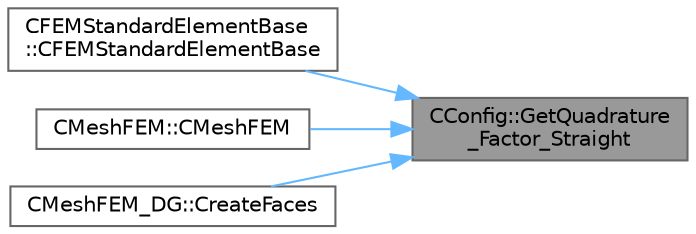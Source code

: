 digraph "CConfig::GetQuadrature_Factor_Straight"
{
 // LATEX_PDF_SIZE
  bgcolor="transparent";
  edge [fontname=Helvetica,fontsize=10,labelfontname=Helvetica,labelfontsize=10];
  node [fontname=Helvetica,fontsize=10,shape=box,height=0.2,width=0.4];
  rankdir="RL";
  Node1 [id="Node000001",label="CConfig::GetQuadrature\l_Factor_Straight",height=0.2,width=0.4,color="gray40", fillcolor="grey60", style="filled", fontcolor="black",tooltip="Get the factor applied during quadrature of straight elements."];
  Node1 -> Node2 [id="edge1_Node000001_Node000002",dir="back",color="steelblue1",style="solid",tooltip=" "];
  Node2 [id="Node000002",label="CFEMStandardElementBase\l::CFEMStandardElementBase",height=0.2,width=0.4,color="grey40", fillcolor="white", style="filled",URL="$classCFEMStandardElementBase.html#ab252022cac9a818a45ec31472ee8c5f3",tooltip="Alternative constructor."];
  Node1 -> Node3 [id="edge2_Node000001_Node000003",dir="back",color="steelblue1",style="solid",tooltip=" "];
  Node3 [id="Node000003",label="CMeshFEM::CMeshFEM",height=0.2,width=0.4,color="grey40", fillcolor="white", style="filled",URL="$classCMeshFEM.html#ae74b12670fb49ad4d28836d9fc2aab8d",tooltip="Redistributes the grid over the ranks and creates the halo layer."];
  Node1 -> Node4 [id="edge3_Node000001_Node000004",dir="back",color="steelblue1",style="solid",tooltip=" "];
  Node4 [id="Node000004",label="CMeshFEM_DG::CreateFaces",height=0.2,width=0.4,color="grey40", fillcolor="white", style="filled",URL="$classCMeshFEM__DG.html#a1f627fc4d40b545b139486a83396874d",tooltip="Function to create the faces used in the DG formulation."];
}
